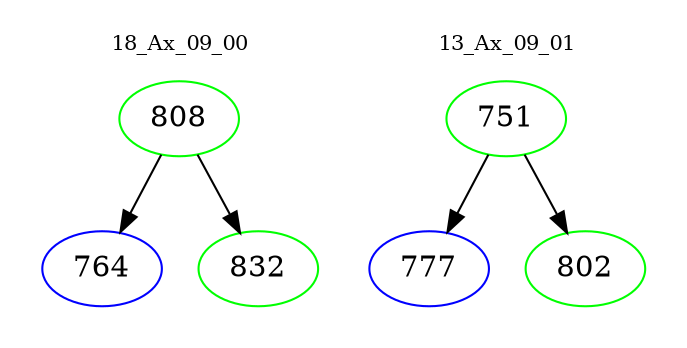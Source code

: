 digraph{
subgraph cluster_0 {
color = white
label = "18_Ax_09_00";
fontsize=10;
T0_808 [label="808", color="green"]
T0_808 -> T0_764 [color="black"]
T0_764 [label="764", color="blue"]
T0_808 -> T0_832 [color="black"]
T0_832 [label="832", color="green"]
}
subgraph cluster_1 {
color = white
label = "13_Ax_09_01";
fontsize=10;
T1_751 [label="751", color="green"]
T1_751 -> T1_777 [color="black"]
T1_777 [label="777", color="blue"]
T1_751 -> T1_802 [color="black"]
T1_802 [label="802", color="green"]
}
}
